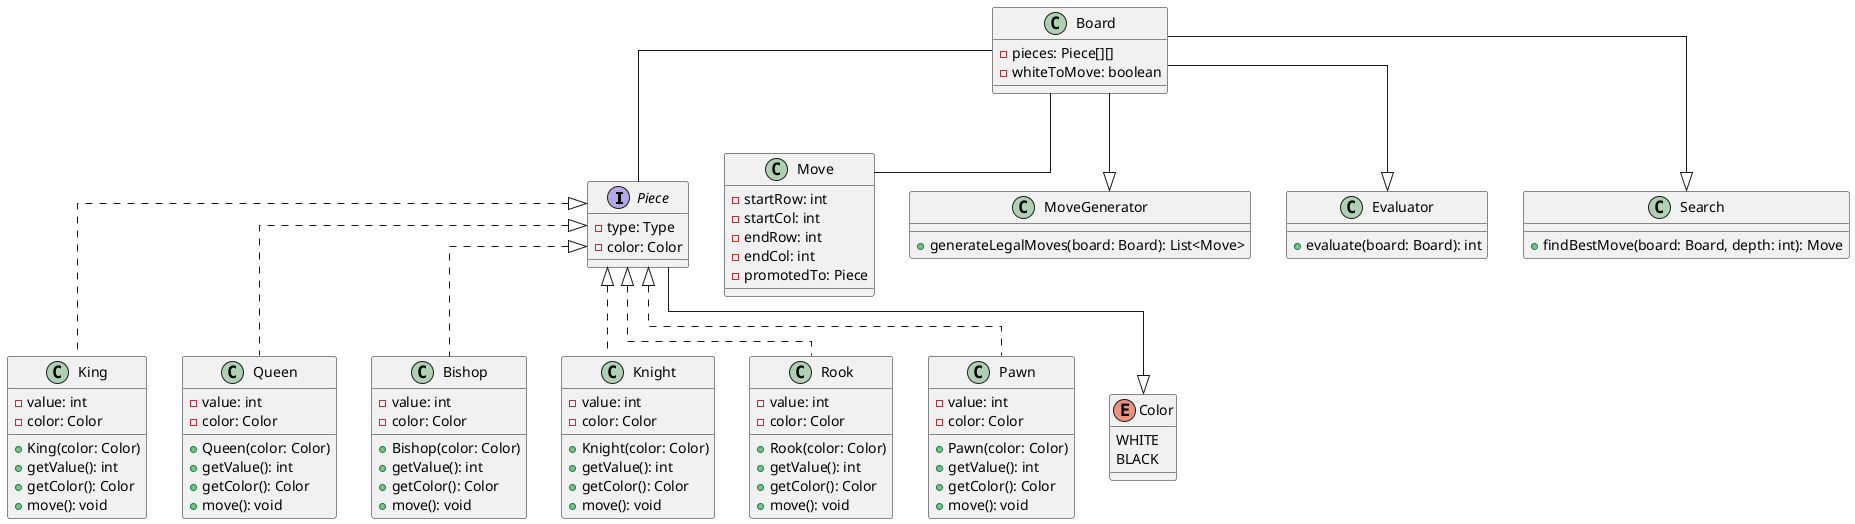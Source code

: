 @startuml
skinparam linetype ortho

interface Piece {
    - type: Type
    - color: Color
}

class King {
    - value: int
    - color: Color
    + King(color: Color)
    + getValue(): int
    + getColor(): Color
    + move(): void
}

class Queen {
    - value: int
    - color: Color
    + Queen(color: Color)
    + getValue(): int
    + getColor(): Color
    + move(): void
}

class Bishop {
    - value: int
    - color: Color
    + Bishop(color: Color)
    + getValue(): int
    + getColor(): Color
    + move(): void
}

class Knight {
    - value: int
    - color: Color
    + Knight(color: Color)
    + getValue(): int
    + getColor(): Color
    + move(): void
}

class Rook {
    - value: int
    - color: Color
    + Rook(color: Color)
    + getValue(): int
    + getColor(): Color
    + move(): void
}

class Pawn{
    - value: int
    - color: Color
    + Pawn(color: Color)
    + getValue(): int
    + getColor(): Color
    + move(): void
}


enum Color {
    WHITE
    BLACK
}
Piece --|> Color
Piece <|.. King
Piece <|.. Queen
Piece <|.. Bishop
Piece <|.. Knight
Piece <|.. Rook
Piece <|.. Pawn


class Board {
    - pieces: Piece[][]
    - whiteToMove: boolean
}

Board -- Piece

class Move {
    - startRow: int
    - startCol: int
    - endRow: int
    - endCol: int
    - promotedTo: Piece

}

Board -- Move

class MoveGenerator {
    + generateLegalMoves(board: Board): List<Move>
}

Board --|> MoveGenerator

class Evaluator {
    + evaluate(board: Board): int
}

Board --|> Evaluator

class Search {
    + findBestMove(board: Board, depth: int): Move
}

Board --|> Search
@enduml
